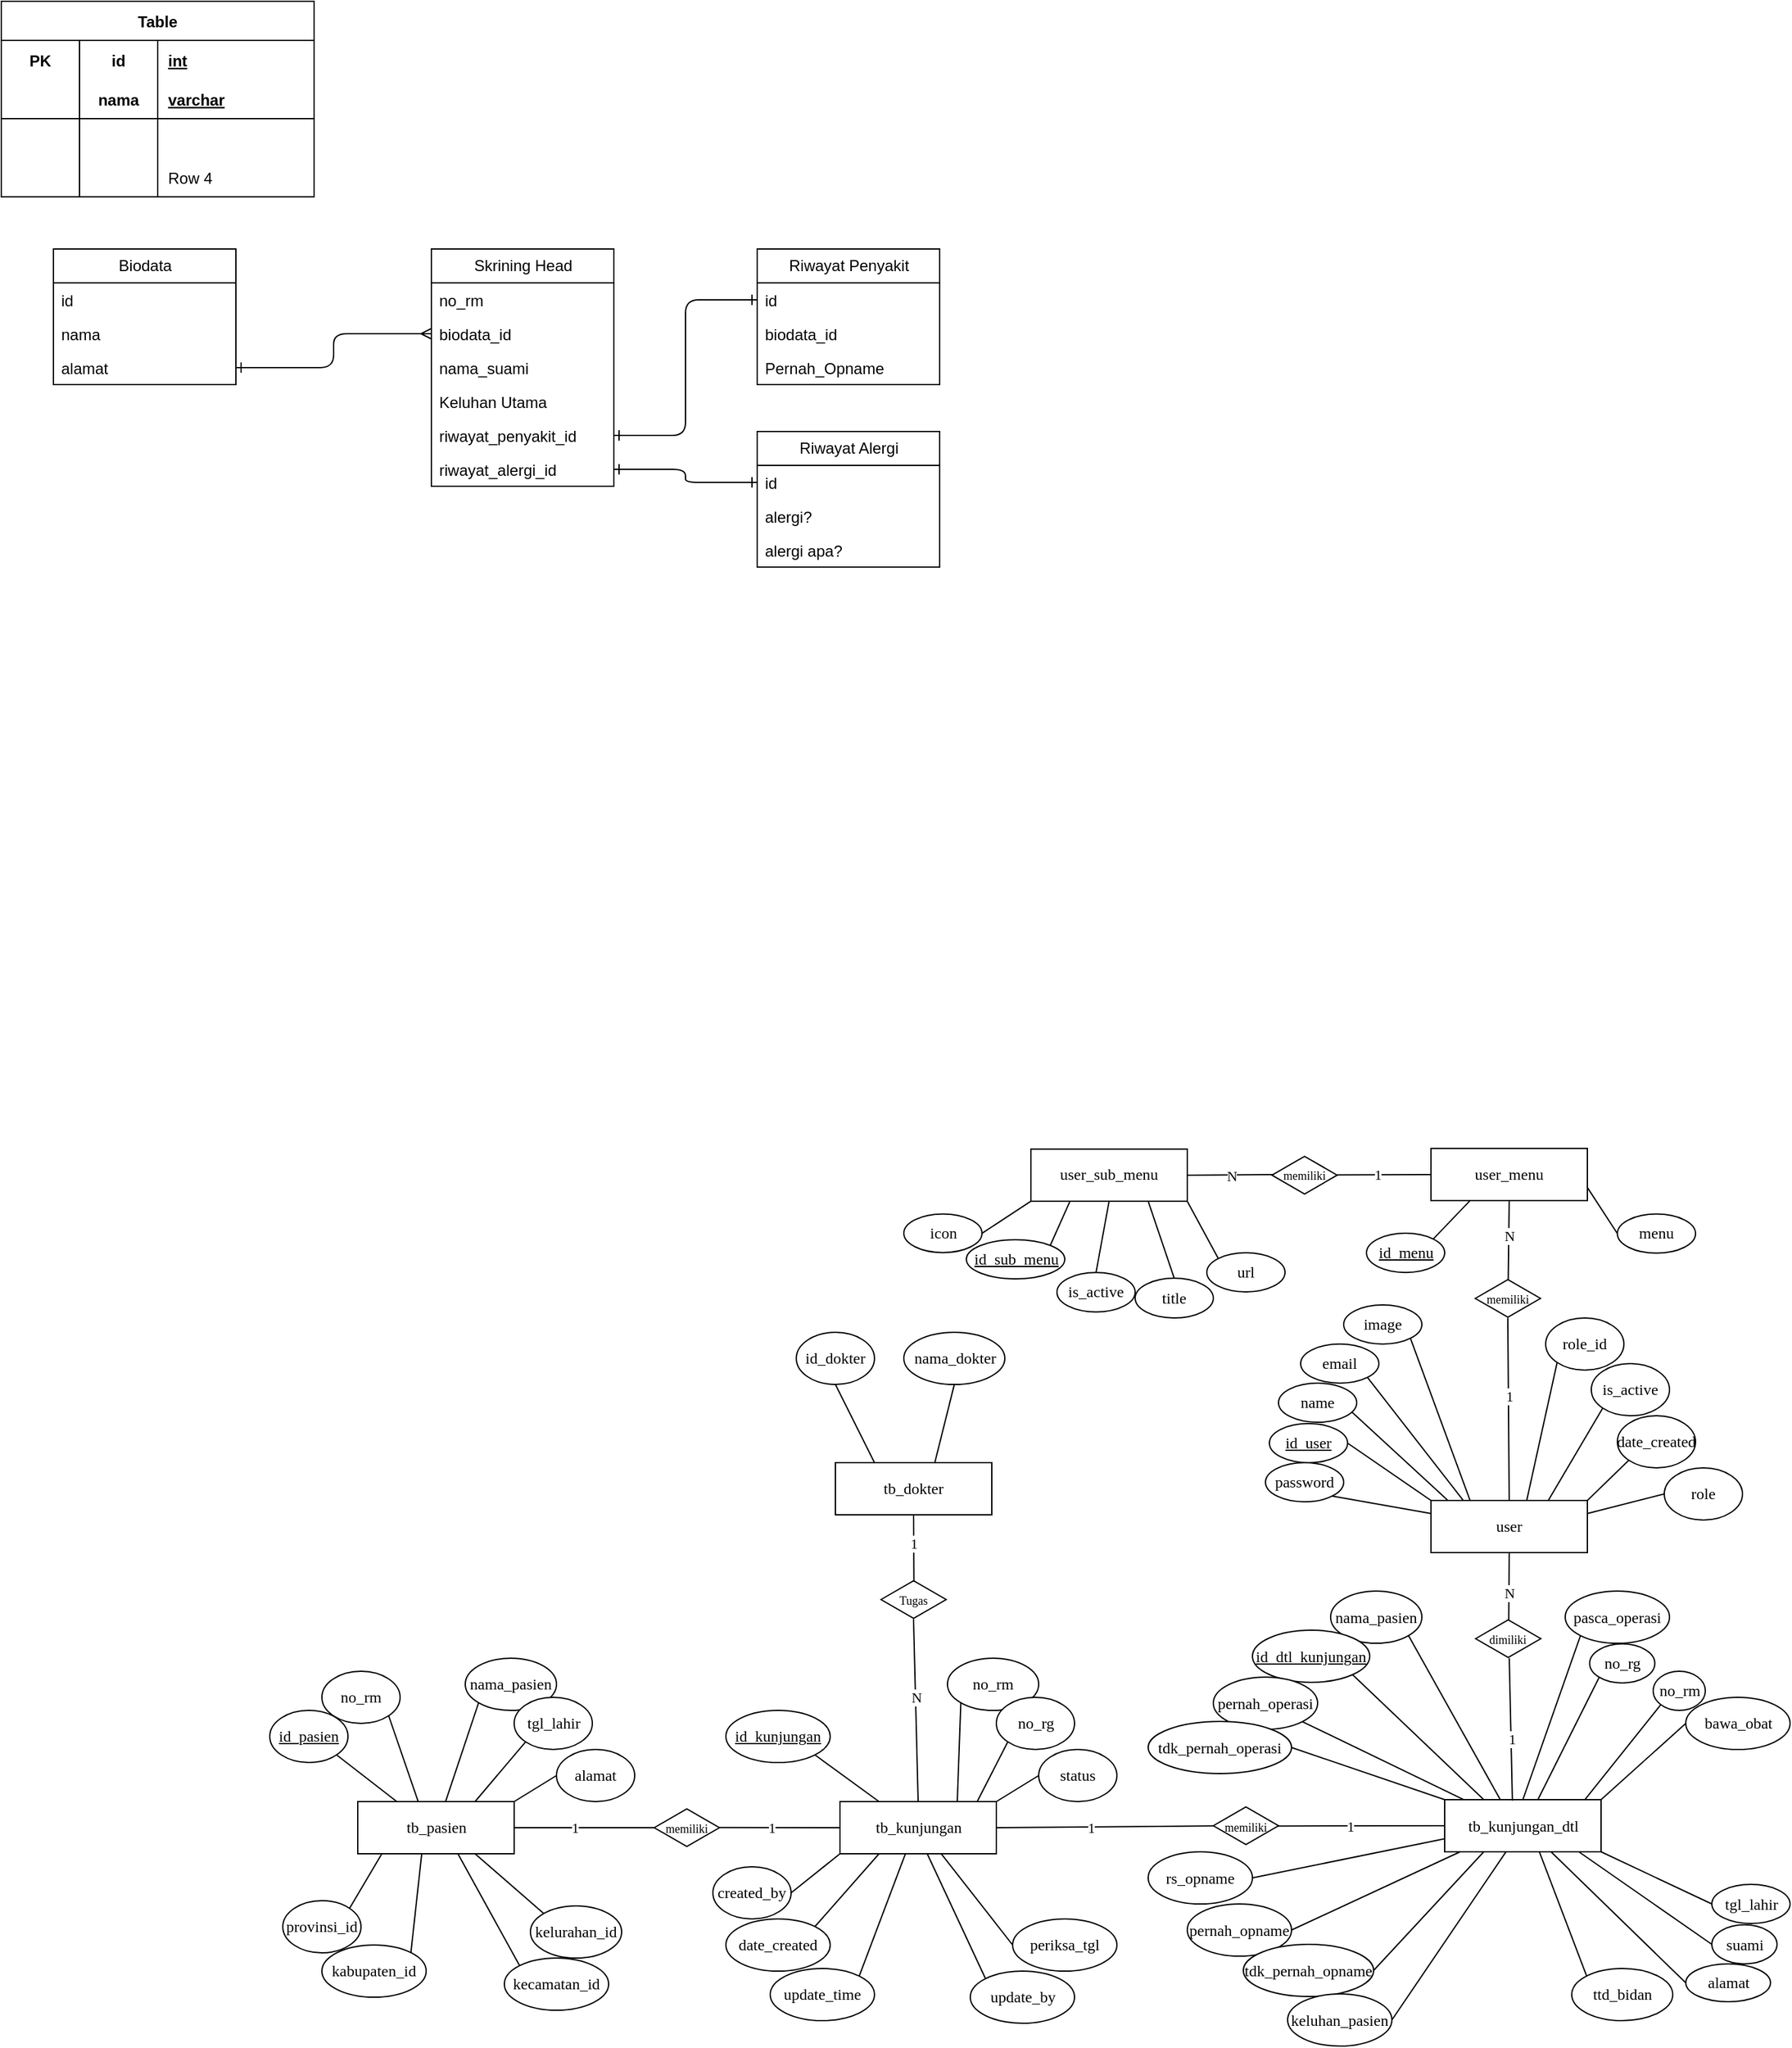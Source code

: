 <mxfile>
    <diagram id="F2d28KSoVFQRdquB1sOV" name="erd">
        <mxGraphModel dx="1473" dy="2570" grid="1" gridSize="10" guides="1" tooltips="1" connect="1" arrows="1" fold="1" page="1" pageScale="1" pageWidth="850" pageHeight="1100" math="0" shadow="0">
            <root>
                <mxCell id="0"/>
                <mxCell id="1" parent="0"/>
                <mxCell id="RtNlZTSlQdD1a2SPkFbh-1" value="&lt;font face=&quot;Times New Roman&quot;&gt;tb_pasien&lt;/font&gt;" style="rounded=0;whiteSpace=wrap;html=1;" parent="1" vertex="1">
                    <mxGeometry x="-286.5" y="-629" width="120" height="40" as="geometry"/>
                </mxCell>
                <mxCell id="RtNlZTSlQdD1a2SPkFbh-3" value="provinsi_id" style="ellipse;whiteSpace=wrap;html=1;fontFamily=Times New Roman;" parent="1" vertex="1">
                    <mxGeometry x="-344" y="-553" width="60" height="40" as="geometry"/>
                </mxCell>
                <mxCell id="RtNlZTSlQdD1a2SPkFbh-5" value="kabupaten_id" style="ellipse;whiteSpace=wrap;html=1;fontFamily=Times New Roman;" parent="1" vertex="1">
                    <mxGeometry x="-314" y="-519" width="80" height="40" as="geometry"/>
                </mxCell>
                <mxCell id="RtNlZTSlQdD1a2SPkFbh-7" value="alamat" style="ellipse;whiteSpace=wrap;html=1;fontFamily=Times New Roman;" parent="1" vertex="1">
                    <mxGeometry x="-134" y="-669" width="60" height="40" as="geometry"/>
                </mxCell>
                <mxCell id="RtNlZTSlQdD1a2SPkFbh-9" value="nama_pasien" style="ellipse;whiteSpace=wrap;html=1;fontFamily=Times New Roman;" parent="1" vertex="1">
                    <mxGeometry x="-204" y="-739" width="70" height="40" as="geometry"/>
                </mxCell>
                <mxCell id="RtNlZTSlQdD1a2SPkFbh-11" value="no_rm" style="ellipse;whiteSpace=wrap;html=1;fontFamily=Times New Roman;" parent="1" vertex="1">
                    <mxGeometry x="-314" y="-729" width="60" height="40" as="geometry"/>
                </mxCell>
                <mxCell id="RtNlZTSlQdD1a2SPkFbh-13" value="kecamatan_id" style="ellipse;whiteSpace=wrap;html=1;fontFamily=Times New Roman;" parent="1" vertex="1">
                    <mxGeometry x="-174" y="-509" width="80" height="40" as="geometry"/>
                </mxCell>
                <mxCell id="RtNlZTSlQdD1a2SPkFbh-15" value="kelurahan_id" style="ellipse;whiteSpace=wrap;html=1;fontFamily=Times New Roman;" parent="1" vertex="1">
                    <mxGeometry x="-154" y="-549" width="70" height="40" as="geometry"/>
                </mxCell>
                <mxCell id="RtNlZTSlQdD1a2SPkFbh-17" value="tgl_lahir" style="ellipse;whiteSpace=wrap;html=1;fontFamily=Times New Roman;" parent="1" vertex="1">
                    <mxGeometry x="-166.5" y="-709" width="60" height="40" as="geometry"/>
                </mxCell>
                <mxCell id="RtNlZTSlQdD1a2SPkFbh-19" value="&lt;u&gt;id_pasien&lt;/u&gt;" style="ellipse;whiteSpace=wrap;html=1;fontFamily=Times New Roman;" parent="1" vertex="1">
                    <mxGeometry x="-354" y="-699" width="60" height="40" as="geometry"/>
                </mxCell>
                <mxCell id="RtNlZTSlQdD1a2SPkFbh-20" value="&lt;font face=&quot;Times New Roman&quot;&gt;tb_kunjungan&lt;/font&gt;" style="rounded=0;whiteSpace=wrap;html=1;" parent="1" vertex="1">
                    <mxGeometry x="83.5" y="-629" width="120" height="40" as="geometry"/>
                </mxCell>
                <mxCell id="RtNlZTSlQdD1a2SPkFbh-22" value="created_by" style="ellipse;whiteSpace=wrap;html=1;fontFamily=Times New Roman;" parent="1" vertex="1">
                    <mxGeometry x="-14" y="-579" width="60" height="40" as="geometry"/>
                </mxCell>
                <mxCell id="RtNlZTSlQdD1a2SPkFbh-24" value="date_created" style="ellipse;whiteSpace=wrap;html=1;fontFamily=Times New Roman;" parent="1" vertex="1">
                    <mxGeometry x="-4" y="-539" width="80" height="40" as="geometry"/>
                </mxCell>
                <mxCell id="RtNlZTSlQdD1a2SPkFbh-26" value="status" style="ellipse;whiteSpace=wrap;html=1;fontFamily=Times New Roman;" parent="1" vertex="1">
                    <mxGeometry x="236" y="-669" width="60" height="40" as="geometry"/>
                </mxCell>
                <mxCell id="RtNlZTSlQdD1a2SPkFbh-28" value="no_rm" style="ellipse;whiteSpace=wrap;html=1;fontFamily=Times New Roman;" parent="1" vertex="1">
                    <mxGeometry x="166" y="-739" width="70" height="40" as="geometry"/>
                </mxCell>
                <mxCell id="RtNlZTSlQdD1a2SPkFbh-32" value="periksa_tgl" style="ellipse;whiteSpace=wrap;html=1;fontFamily=Times New Roman;" parent="1" vertex="1">
                    <mxGeometry x="216" y="-539" width="80" height="40" as="geometry"/>
                </mxCell>
                <mxCell id="RtNlZTSlQdD1a2SPkFbh-36" value="no_rg" style="ellipse;whiteSpace=wrap;html=1;fontFamily=Times New Roman;" parent="1" vertex="1">
                    <mxGeometry x="203.5" y="-709" width="60" height="40" as="geometry"/>
                </mxCell>
                <mxCell id="RtNlZTSlQdD1a2SPkFbh-38" value="&lt;u&gt;id_kunjungan&lt;/u&gt;" style="ellipse;whiteSpace=wrap;html=1;fontFamily=Times New Roman;" parent="1" vertex="1">
                    <mxGeometry x="-4" y="-699" width="80" height="40" as="geometry"/>
                </mxCell>
                <mxCell id="RtNlZTSlQdD1a2SPkFbh-40" value="update_time" style="ellipse;whiteSpace=wrap;html=1;fontFamily=Times New Roman;" parent="1" vertex="1">
                    <mxGeometry x="30" y="-501" width="80" height="40" as="geometry"/>
                </mxCell>
                <mxCell id="RtNlZTSlQdD1a2SPkFbh-42" value="update_by" style="ellipse;whiteSpace=wrap;html=1;fontFamily=Times New Roman;" parent="1" vertex="1">
                    <mxGeometry x="183.5" y="-499" width="80" height="40" as="geometry"/>
                </mxCell>
                <mxCell id="RtNlZTSlQdD1a2SPkFbh-43" value="&lt;font face=&quot;Times New Roman&quot;&gt;tb_dokter&lt;/font&gt;" style="rounded=0;whiteSpace=wrap;html=1;" parent="1" vertex="1">
                    <mxGeometry x="80" y="-889" width="120" height="40" as="geometry"/>
                </mxCell>
                <mxCell id="RtNlZTSlQdD1a2SPkFbh-45" value="id_dokter" style="ellipse;whiteSpace=wrap;html=1;fontFamily=Times New Roman;" parent="1" vertex="1">
                    <mxGeometry x="50" y="-989" width="60" height="40" as="geometry"/>
                </mxCell>
                <mxCell id="RtNlZTSlQdD1a2SPkFbh-47" value="nama_dokter" style="ellipse;whiteSpace=wrap;html=1;fontFamily=Times New Roman;" parent="1" vertex="1">
                    <mxGeometry x="132.5" y="-989" width="77.5" height="40" as="geometry"/>
                </mxCell>
                <mxCell id="RtNlZTSlQdD1a2SPkFbh-86" value="" style="endArrow=none;html=1;fontFamily=Times New Roman;entryX=0.002;entryY=0.502;entryDx=0;entryDy=0;entryPerimeter=0;exitX=1;exitY=0.5;exitDx=0;exitDy=0;" parent="1" target="RtNlZTSlQdD1a2SPkFbh-88" edge="1">
                    <mxGeometry width="50" height="50" relative="1" as="geometry">
                        <mxPoint x="-166.5" y="-609" as="sourcePoint"/>
                        <mxPoint x="-69" y="-594" as="targetPoint"/>
                    </mxGeometry>
                </mxCell>
                <mxCell id="RtNlZTSlQdD1a2SPkFbh-87" value="1" style="edgeLabel;html=1;align=center;verticalAlign=middle;resizable=0;points=[];fontFamily=Times New Roman;" parent="RtNlZTSlQdD1a2SPkFbh-86" vertex="1" connectable="0">
                    <mxGeometry x="-0.14" relative="1" as="geometry">
                        <mxPoint as="offset"/>
                    </mxGeometry>
                </mxCell>
                <mxCell id="RtNlZTSlQdD1a2SPkFbh-88" value="&lt;font style=&quot;font-size: 9px;&quot;&gt;memiliki&lt;/font&gt;" style="html=1;whiteSpace=wrap;aspect=fixed;shape=isoRectangle;fontFamily=Times New Roman;" parent="1" vertex="1">
                    <mxGeometry x="-59" y="-624" width="50" height="30" as="geometry"/>
                </mxCell>
                <mxCell id="RtNlZTSlQdD1a2SPkFbh-89" value="" style="endArrow=none;html=1;fontFamily=Times New Roman;exitX=1;exitY=0.5;exitDx=0;exitDy=0;entryX=0;entryY=0.5;entryDx=0;entryDy=0;" parent="1" target="RtNlZTSlQdD1a2SPkFbh-20" edge="1">
                    <mxGeometry width="50" height="50" relative="1" as="geometry">
                        <mxPoint x="-9" y="-609.16" as="sourcePoint"/>
                        <mxPoint x="86" y="-609" as="targetPoint"/>
                    </mxGeometry>
                </mxCell>
                <mxCell id="RtNlZTSlQdD1a2SPkFbh-90" value="1" style="edgeLabel;html=1;align=center;verticalAlign=middle;resizable=0;points=[];fontFamily=Times New Roman;" parent="RtNlZTSlQdD1a2SPkFbh-89" vertex="1" connectable="0">
                    <mxGeometry x="-0.14" relative="1" as="geometry">
                        <mxPoint as="offset"/>
                    </mxGeometry>
                </mxCell>
                <mxCell id="RtNlZTSlQdD1a2SPkFbh-91" value="&lt;font style=&quot;font-size: 9px;&quot;&gt;Tugas&lt;/font&gt;" style="html=1;whiteSpace=wrap;aspect=fixed;shape=isoRectangle;fontFamily=Times New Roman;" parent="1" vertex="1">
                    <mxGeometry x="115" y="-799" width="50" height="30" as="geometry"/>
                </mxCell>
                <mxCell id="RtNlZTSlQdD1a2SPkFbh-92" value="" style="endArrow=none;html=1;fontFamily=Times New Roman;exitX=0.499;exitY=1.002;exitDx=0;exitDy=0;exitPerimeter=0;entryX=0.5;entryY=0;entryDx=0;entryDy=0;" parent="1" source="RtNlZTSlQdD1a2SPkFbh-91" target="RtNlZTSlQdD1a2SPkFbh-20" edge="1">
                    <mxGeometry width="50" height="50" relative="1" as="geometry">
                        <mxPoint x="168.5" y="-784.16" as="sourcePoint"/>
                        <mxPoint x="156" y="-699" as="targetPoint"/>
                    </mxGeometry>
                </mxCell>
                <mxCell id="RtNlZTSlQdD1a2SPkFbh-93" value="N" style="edgeLabel;html=1;align=center;verticalAlign=middle;resizable=0;points=[];fontFamily=Times New Roman;" parent="RtNlZTSlQdD1a2SPkFbh-92" vertex="1" connectable="0">
                    <mxGeometry x="-0.14" relative="1" as="geometry">
                        <mxPoint as="offset"/>
                    </mxGeometry>
                </mxCell>
                <mxCell id="RtNlZTSlQdD1a2SPkFbh-94" value="" style="endArrow=none;html=1;fontFamily=Times New Roman;entryX=0.505;entryY=0.046;entryDx=0;entryDy=0;entryPerimeter=0;exitX=0.5;exitY=1;exitDx=0;exitDy=0;" parent="1" source="RtNlZTSlQdD1a2SPkFbh-43" target="RtNlZTSlQdD1a2SPkFbh-91" edge="1">
                    <mxGeometry width="50" height="50" relative="1" as="geometry">
                        <mxPoint x="106" y="-839" as="sourcePoint"/>
                        <mxPoint x="118.6" y="-783.94" as="targetPoint"/>
                    </mxGeometry>
                </mxCell>
                <mxCell id="RtNlZTSlQdD1a2SPkFbh-95" value="1" style="edgeLabel;html=1;align=center;verticalAlign=middle;resizable=0;points=[];fontFamily=Times New Roman;" parent="RtNlZTSlQdD1a2SPkFbh-94" vertex="1" connectable="0">
                    <mxGeometry x="-0.14" relative="1" as="geometry">
                        <mxPoint as="offset"/>
                    </mxGeometry>
                </mxCell>
                <mxCell id="5v_Bpy8RHmyUlyceS7Ij-1" value="&lt;font face=&quot;Times New Roman&quot;&gt;user&lt;/font&gt;" style="rounded=0;whiteSpace=wrap;html=1;" parent="1" vertex="1">
                    <mxGeometry x="537" y="-860" width="120" height="40" as="geometry"/>
                </mxCell>
                <mxCell id="5v_Bpy8RHmyUlyceS7Ij-3" value="&lt;u&gt;id_user&lt;/u&gt;" style="ellipse;whiteSpace=wrap;html=1;fontFamily=Times New Roman;" parent="1" vertex="1">
                    <mxGeometry x="413" y="-919" width="60" height="30" as="geometry"/>
                </mxCell>
                <mxCell id="5v_Bpy8RHmyUlyceS7Ij-5" value="name" style="ellipse;whiteSpace=wrap;html=1;fontFamily=Times New Roman;" parent="1" vertex="1">
                    <mxGeometry x="420" y="-950" width="60" height="30" as="geometry"/>
                </mxCell>
                <mxCell id="5v_Bpy8RHmyUlyceS7Ij-7" value="email" style="ellipse;whiteSpace=wrap;html=1;fontFamily=Times New Roman;" parent="1" vertex="1">
                    <mxGeometry x="437" y="-980" width="60" height="30" as="geometry"/>
                </mxCell>
                <mxCell id="5v_Bpy8RHmyUlyceS7Ij-9" value="image" style="ellipse;whiteSpace=wrap;html=1;fontFamily=Times New Roman;" parent="1" vertex="1">
                    <mxGeometry x="470" y="-1010" width="60" height="30" as="geometry"/>
                </mxCell>
                <mxCell id="5v_Bpy8RHmyUlyceS7Ij-13" value="role_id" style="ellipse;whiteSpace=wrap;html=1;fontFamily=Times New Roman;" parent="1" vertex="1">
                    <mxGeometry x="625" y="-1000" width="60" height="40" as="geometry"/>
                </mxCell>
                <mxCell id="5v_Bpy8RHmyUlyceS7Ij-15" value="is_active" style="ellipse;whiteSpace=wrap;html=1;fontFamily=Times New Roman;" parent="1" vertex="1">
                    <mxGeometry x="660" y="-965" width="60" height="40" as="geometry"/>
                </mxCell>
                <mxCell id="5v_Bpy8RHmyUlyceS7Ij-17" value="date_created" style="ellipse;whiteSpace=wrap;html=1;fontFamily=Times New Roman;" parent="1" vertex="1">
                    <mxGeometry x="680" y="-925" width="60" height="40" as="geometry"/>
                </mxCell>
                <mxCell id="5v_Bpy8RHmyUlyceS7Ij-23" value="&lt;font face=&quot;Times New Roman&quot;&gt;user_menu&lt;/font&gt;" style="rounded=0;whiteSpace=wrap;html=1;" parent="1" vertex="1">
                    <mxGeometry x="537" y="-1130.06" width="120" height="40" as="geometry"/>
                </mxCell>
                <mxCell id="5v_Bpy8RHmyUlyceS7Ij-53" value="" style="endArrow=none;html=1;fontFamily=Times New Roman;entryX=0.505;entryY=0.046;entryDx=0;entryDy=0;entryPerimeter=0;exitX=0.5;exitY=1;exitDx=0;exitDy=0;" parent="1" source="5v_Bpy8RHmyUlyceS7Ij-23" target="5v_Bpy8RHmyUlyceS7Ij-55" edge="1">
                    <mxGeometry width="50" height="50" relative="1" as="geometry">
                        <mxPoint x="595" y="-1075" as="sourcePoint"/>
                        <mxPoint x="573.6" y="-1009.94" as="targetPoint"/>
                    </mxGeometry>
                </mxCell>
                <mxCell id="5v_Bpy8RHmyUlyceS7Ij-54" value="N" style="edgeLabel;html=1;align=center;verticalAlign=middle;resizable=0;points=[];fontFamily=Times New Roman;" parent="5v_Bpy8RHmyUlyceS7Ij-53" vertex="1" connectable="0">
                    <mxGeometry x="-0.14" relative="1" as="geometry">
                        <mxPoint as="offset"/>
                    </mxGeometry>
                </mxCell>
                <mxCell id="5v_Bpy8RHmyUlyceS7Ij-55" value="&lt;font style=&quot;font-size: 9px;&quot;&gt;memiliki&lt;/font&gt;" style="html=1;whiteSpace=wrap;aspect=fixed;shape=isoRectangle;fontFamily=Times New Roman;" parent="1" vertex="1">
                    <mxGeometry x="571" y="-1030" width="50" height="30" as="geometry"/>
                </mxCell>
                <mxCell id="5v_Bpy8RHmyUlyceS7Ij-56" value="" style="endArrow=none;html=1;fontFamily=Times New Roman;exitX=0.499;exitY=1.002;exitDx=0;exitDy=0;exitPerimeter=0;entryX=0.5;entryY=0;entryDx=0;entryDy=0;" parent="1" source="5v_Bpy8RHmyUlyceS7Ij-55" target="5v_Bpy8RHmyUlyceS7Ij-1" edge="1">
                    <mxGeometry width="50" height="50" relative="1" as="geometry">
                        <mxPoint x="593.5" y="-1010.16" as="sourcePoint"/>
                        <mxPoint x="568.5" y="-855" as="targetPoint"/>
                    </mxGeometry>
                </mxCell>
                <mxCell id="5v_Bpy8RHmyUlyceS7Ij-57" value="1" style="edgeLabel;html=1;align=center;verticalAlign=middle;resizable=0;points=[];fontFamily=Times New Roman;" parent="5v_Bpy8RHmyUlyceS7Ij-56" vertex="1" connectable="0">
                    <mxGeometry x="-0.14" relative="1" as="geometry">
                        <mxPoint as="offset"/>
                    </mxGeometry>
                </mxCell>
                <mxCell id="17" value="" style="endArrow=none;html=1;exitX=0.612;exitY=0;exitDx=0;exitDy=0;entryX=0;entryY=1;entryDx=0;entryDy=0;exitPerimeter=0;" parent="1" source="5v_Bpy8RHmyUlyceS7Ij-1" target="5v_Bpy8RHmyUlyceS7Ij-13" edge="1">
                    <mxGeometry width="50" height="50" relative="1" as="geometry">
                        <mxPoint x="600" y="-850" as="sourcePoint"/>
                        <mxPoint x="608.787" y="-989.858" as="targetPoint"/>
                    </mxGeometry>
                </mxCell>
                <mxCell id="18" value="" style="endArrow=none;html=1;exitX=0.75;exitY=0;exitDx=0;exitDy=0;entryX=0;entryY=1;entryDx=0;entryDy=0;" parent="1" source="5v_Bpy8RHmyUlyceS7Ij-1" target="5v_Bpy8RHmyUlyceS7Ij-15" edge="1">
                    <mxGeometry width="50" height="50" relative="1" as="geometry">
                        <mxPoint x="613.44" y="-850" as="sourcePoint"/>
                        <mxPoint x="643.828" y="-955.831" as="targetPoint"/>
                    </mxGeometry>
                </mxCell>
                <mxCell id="19" value="" style="endArrow=none;html=1;exitX=1;exitY=0;exitDx=0;exitDy=0;entryX=0;entryY=1;entryDx=0;entryDy=0;" parent="1" source="5v_Bpy8RHmyUlyceS7Ij-1" target="5v_Bpy8RHmyUlyceS7Ij-17" edge="1">
                    <mxGeometry width="50" height="50" relative="1" as="geometry">
                        <mxPoint x="630" y="-850" as="sourcePoint"/>
                        <mxPoint x="678.828" y="-920.831" as="targetPoint"/>
                    </mxGeometry>
                </mxCell>
                <mxCell id="20" value="" style="endArrow=none;html=1;exitX=0.25;exitY=0;exitDx=0;exitDy=0;entryX=1;entryY=1;entryDx=0;entryDy=0;" parent="1" source="5v_Bpy8RHmyUlyceS7Ij-1" target="5v_Bpy8RHmyUlyceS7Ij-9" edge="1">
                    <mxGeometry width="50" height="50" relative="1" as="geometry">
                        <mxPoint x="498.71" y="-899.14" as="sourcePoint"/>
                        <mxPoint x="537.497" y="-929.998" as="targetPoint"/>
                    </mxGeometry>
                </mxCell>
                <mxCell id="21" value="" style="endArrow=none;html=1;exitX=0.206;exitY=-0.003;exitDx=0;exitDy=0;entryX=1;entryY=1;entryDx=0;entryDy=0;exitPerimeter=0;" parent="1" source="5v_Bpy8RHmyUlyceS7Ij-1" target="5v_Bpy8RHmyUlyceS7Ij-7" edge="1">
                    <mxGeometry width="50" height="50" relative="1" as="geometry">
                        <mxPoint x="570" y="-850" as="sourcePoint"/>
                        <mxPoint x="541.213" y="-975.858" as="targetPoint"/>
                    </mxGeometry>
                </mxCell>
                <mxCell id="22" value="" style="endArrow=none;html=1;exitX=0.108;exitY=-0.001;exitDx=0;exitDy=0;entryX=0.94;entryY=0.741;entryDx=0;entryDy=0;exitPerimeter=0;entryPerimeter=0;" parent="1" source="5v_Bpy8RHmyUlyceS7Ij-1" target="5v_Bpy8RHmyUlyceS7Ij-5" edge="1">
                    <mxGeometry width="50" height="50" relative="1" as="geometry">
                        <mxPoint x="564.72" y="-850.12" as="sourcePoint"/>
                        <mxPoint x="501.213" y="-945.858" as="targetPoint"/>
                    </mxGeometry>
                </mxCell>
                <mxCell id="23" value="" style="endArrow=none;html=1;exitX=0;exitY=0;exitDx=0;exitDy=0;entryX=1;entryY=0.5;entryDx=0;entryDy=0;" parent="1" source="5v_Bpy8RHmyUlyceS7Ij-1" target="5v_Bpy8RHmyUlyceS7Ij-3" edge="1">
                    <mxGeometry width="50" height="50" relative="1" as="geometry">
                        <mxPoint x="552.96" y="-850.04" as="sourcePoint"/>
                        <mxPoint x="486.4" y="-910.36" as="targetPoint"/>
                    </mxGeometry>
                </mxCell>
                <mxCell id="40" value="" style="endArrow=none;html=1;entryX=1;entryY=1;entryDx=0;entryDy=0;exitX=0.386;exitY=-0.004;exitDx=0;exitDy=0;exitPerimeter=0;" parent="1" source="RtNlZTSlQdD1a2SPkFbh-1" target="RtNlZTSlQdD1a2SPkFbh-11" edge="1">
                    <mxGeometry width="50" height="50" relative="1" as="geometry">
                        <mxPoint x="-240" y="-630" as="sourcePoint"/>
                        <mxPoint x="-219" y="-680.06" as="targetPoint"/>
                    </mxGeometry>
                </mxCell>
                <mxCell id="41" value="" style="endArrow=none;html=1;entryX=1;entryY=1;entryDx=0;entryDy=0;exitX=0.25;exitY=0;exitDx=0;exitDy=0;" parent="1" source="RtNlZTSlQdD1a2SPkFbh-1" target="RtNlZTSlQdD1a2SPkFbh-19" edge="1">
                    <mxGeometry width="50" height="50" relative="1" as="geometry">
                        <mxPoint x="-272.68" y="-603.32" as="sourcePoint"/>
                        <mxPoint x="-295.315" y="-668.999" as="targetPoint"/>
                    </mxGeometry>
                </mxCell>
                <mxCell id="42" value="" style="endArrow=none;html=1;entryX=0;entryY=1;entryDx=0;entryDy=0;exitX=0.562;exitY=-0.005;exitDx=0;exitDy=0;exitPerimeter=0;" parent="1" source="RtNlZTSlQdD1a2SPkFbh-1" target="RtNlZTSlQdD1a2SPkFbh-9" edge="1">
                    <mxGeometry width="50" height="50" relative="1" as="geometry">
                        <mxPoint x="-220" y="-630" as="sourcePoint"/>
                        <mxPoint x="-252.787" y="-684.858" as="targetPoint"/>
                    </mxGeometry>
                </mxCell>
                <mxCell id="43" value="" style="endArrow=none;html=1;entryX=0;entryY=1;entryDx=0;entryDy=0;exitX=0.75;exitY=0;exitDx=0;exitDy=0;" parent="1" source="RtNlZTSlQdD1a2SPkFbh-1" target="RtNlZTSlQdD1a2SPkFbh-17" edge="1">
                    <mxGeometry width="50" height="50" relative="1" as="geometry">
                        <mxPoint x="-209.06" y="-619.2" as="sourcePoint"/>
                        <mxPoint x="-183.749" y="-694.858" as="targetPoint"/>
                    </mxGeometry>
                </mxCell>
                <mxCell id="44" value="" style="endArrow=none;html=1;entryX=0;entryY=0.5;entryDx=0;entryDy=0;exitX=1;exitY=0;exitDx=0;exitDy=0;" parent="1" source="RtNlZTSlQdD1a2SPkFbh-1" target="RtNlZTSlQdD1a2SPkFbh-7" edge="1">
                    <mxGeometry width="50" height="50" relative="1" as="geometry">
                        <mxPoint x="-186.5" y="-619" as="sourcePoint"/>
                        <mxPoint x="-147.679" y="-664.835" as="targetPoint"/>
                    </mxGeometry>
                </mxCell>
                <mxCell id="45" value="" style="endArrow=none;html=1;entryX=0;entryY=0;entryDx=0;entryDy=0;exitX=0.75;exitY=1;exitDx=0;exitDy=0;" parent="1" source="RtNlZTSlQdD1a2SPkFbh-1" target="RtNlZTSlQdD1a2SPkFbh-15" edge="1">
                    <mxGeometry width="50" height="50" relative="1" as="geometry">
                        <mxPoint x="-199" y="-549.0" as="sourcePoint"/>
                        <mxPoint x="-166.5" y="-569.0" as="targetPoint"/>
                    </mxGeometry>
                </mxCell>
                <mxCell id="46" value="" style="endArrow=none;html=1;entryX=0;entryY=0;entryDx=0;entryDy=0;exitX=0.641;exitY=1.002;exitDx=0;exitDy=0;exitPerimeter=0;" parent="1" source="RtNlZTSlQdD1a2SPkFbh-1" target="RtNlZTSlQdD1a2SPkFbh-13" edge="1">
                    <mxGeometry width="50" height="50" relative="1" as="geometry">
                        <mxPoint x="-219.25" y="-579.0" as="sourcePoint"/>
                        <mxPoint x="-166.499" y="-533.142" as="targetPoint"/>
                    </mxGeometry>
                </mxCell>
                <mxCell id="47" value="" style="endArrow=none;html=1;entryX=1;entryY=0;entryDx=0;entryDy=0;exitX=0.409;exitY=1.006;exitDx=0;exitDy=0;exitPerimeter=0;" parent="1" source="RtNlZTSlQdD1a2SPkFbh-1" target="RtNlZTSlQdD1a2SPkFbh-5" edge="1">
                    <mxGeometry width="50" height="50" relative="1" as="geometry">
                        <mxPoint x="-199.58" y="-578.92" as="sourcePoint"/>
                        <mxPoint x="-152.284" y="-493.142" as="targetPoint"/>
                    </mxGeometry>
                </mxCell>
                <mxCell id="48" value="" style="endArrow=none;html=1;entryX=1;entryY=0;entryDx=0;entryDy=0;exitX=0.154;exitY=0.999;exitDx=0;exitDy=0;exitPerimeter=0;" parent="1" source="RtNlZTSlQdD1a2SPkFbh-1" target="RtNlZTSlQdD1a2SPkFbh-3" edge="1">
                    <mxGeometry width="50" height="50" relative="1" as="geometry">
                        <mxPoint x="-227.42" y="-578.76" as="sourcePoint"/>
                        <mxPoint x="-235.716" y="-503.142" as="targetPoint"/>
                    </mxGeometry>
                </mxCell>
                <mxCell id="50" value="" style="endArrow=none;html=1;entryX=0;entryY=0.5;entryDx=0;entryDy=0;exitX=0.648;exitY=1.001;exitDx=0;exitDy=0;exitPerimeter=0;" parent="1" source="RtNlZTSlQdD1a2SPkFbh-20" target="RtNlZTSlQdD1a2SPkFbh-32" edge="1">
                    <mxGeometry width="50" height="50" relative="1" as="geometry">
                        <mxPoint x="183.5" y="-579" as="sourcePoint"/>
                        <mxPoint x="241" y="-549" as="targetPoint"/>
                    </mxGeometry>
                </mxCell>
                <mxCell id="51" value="" style="endArrow=none;html=1;entryX=0;entryY=0;entryDx=0;entryDy=0;exitX=0.559;exitY=1.006;exitDx=0;exitDy=0;exitPerimeter=0;" parent="1" source="RtNlZTSlQdD1a2SPkFbh-20" target="RtNlZTSlQdD1a2SPkFbh-42" edge="1">
                    <mxGeometry width="50" height="50" relative="1" as="geometry">
                        <mxPoint x="171.26" y="-578.96" as="sourcePoint"/>
                        <mxPoint x="226.0" y="-509" as="targetPoint"/>
                    </mxGeometry>
                </mxCell>
                <mxCell id="52" value="" style="endArrow=none;html=1;entryX=1;entryY=0;entryDx=0;entryDy=0;exitX=0.418;exitY=1.005;exitDx=0;exitDy=0;exitPerimeter=0;" parent="1" source="RtNlZTSlQdD1a2SPkFbh-20" target="RtNlZTSlQdD1a2SPkFbh-40" edge="1">
                    <mxGeometry width="50" height="50" relative="1" as="geometry">
                        <mxPoint x="160.58" y="-578.76" as="sourcePoint"/>
                        <mxPoint x="205.216" y="-483.142" as="targetPoint"/>
                    </mxGeometry>
                </mxCell>
                <mxCell id="53" value="" style="endArrow=none;html=1;entryX=1;entryY=0;entryDx=0;entryDy=0;exitX=0.25;exitY=1;exitDx=0;exitDy=0;" parent="1" source="RtNlZTSlQdD1a2SPkFbh-20" target="RtNlZTSlQdD1a2SPkFbh-24" edge="1">
                    <mxGeometry width="50" height="50" relative="1" as="geometry">
                        <mxPoint x="143.66" y="-578.8" as="sourcePoint"/>
                        <mxPoint x="108.284" y="-485.142" as="targetPoint"/>
                    </mxGeometry>
                </mxCell>
                <mxCell id="54" value="" style="endArrow=none;html=1;entryX=1;entryY=0.5;entryDx=0;entryDy=0;exitX=0;exitY=1;exitDx=0;exitDy=0;" parent="1" source="RtNlZTSlQdD1a2SPkFbh-20" target="RtNlZTSlQdD1a2SPkFbh-22" edge="1">
                    <mxGeometry width="50" height="50" relative="1" as="geometry">
                        <mxPoint x="123.5" y="-579" as="sourcePoint"/>
                        <mxPoint x="74.284" y="-523.142" as="targetPoint"/>
                    </mxGeometry>
                </mxCell>
                <mxCell id="55" value="" style="endArrow=none;html=1;entryX=0;entryY=0.5;entryDx=0;entryDy=0;exitX=1;exitY=0;exitDx=0;exitDy=0;" parent="1" source="RtNlZTSlQdD1a2SPkFbh-20" target="RtNlZTSlQdD1a2SPkFbh-26" edge="1">
                    <mxGeometry width="50" height="50" relative="1" as="geometry">
                        <mxPoint x="166" y="-665.06" as="sourcePoint"/>
                        <mxPoint x="223.5" y="-635.06" as="targetPoint"/>
                    </mxGeometry>
                </mxCell>
                <mxCell id="56" value="" style="endArrow=none;html=1;entryX=0;entryY=1;entryDx=0;entryDy=0;exitX=0.878;exitY=-0.003;exitDx=0;exitDy=0;exitPerimeter=0;" parent="1" source="RtNlZTSlQdD1a2SPkFbh-20" target="RtNlZTSlQdD1a2SPkFbh-36" edge="1">
                    <mxGeometry width="50" height="50" relative="1" as="geometry">
                        <mxPoint x="190" y="-630" as="sourcePoint"/>
                        <mxPoint x="210.0" y="-669" as="targetPoint"/>
                    </mxGeometry>
                </mxCell>
                <mxCell id="57" value="" style="endArrow=none;html=1;entryX=0;entryY=1;entryDx=0;entryDy=0;exitX=0.75;exitY=0;exitDx=0;exitDy=0;" parent="1" source="RtNlZTSlQdD1a2SPkFbh-20" target="RtNlZTSlQdD1a2SPkFbh-28" edge="1">
                    <mxGeometry width="50" height="50" relative="1" as="geometry">
                        <mxPoint x="198.86" y="-619.12" as="sourcePoint"/>
                        <mxPoint x="222.314" y="-664.84" as="targetPoint"/>
                    </mxGeometry>
                </mxCell>
                <mxCell id="59" value="" style="endArrow=none;html=1;entryX=1;entryY=1;entryDx=0;entryDy=0;exitX=0.25;exitY=0;exitDx=0;exitDy=0;" parent="1" source="RtNlZTSlQdD1a2SPkFbh-20" target="RtNlZTSlQdD1a2SPkFbh-38" edge="1">
                    <mxGeometry width="50" height="50" relative="1" as="geometry">
                        <mxPoint x="140.18" y="-619.08" as="sourcePoint"/>
                        <mxPoint x="117.166" y="-684.826" as="targetPoint"/>
                    </mxGeometry>
                </mxCell>
                <mxCell id="60" value="" style="endArrow=none;html=1;entryX=0.5;entryY=1;entryDx=0;entryDy=0;exitX=0.636;exitY=-0.007;exitDx=0;exitDy=0;exitPerimeter=0;" parent="1" source="RtNlZTSlQdD1a2SPkFbh-43" target="RtNlZTSlQdD1a2SPkFbh-47" edge="1">
                    <mxGeometry width="50" height="50" relative="1" as="geometry">
                        <mxPoint x="160" y="-890" as="sourcePoint"/>
                        <mxPoint x="242.87" y="-964.79" as="targetPoint"/>
                    </mxGeometry>
                </mxCell>
                <mxCell id="61" value="" style="endArrow=none;html=1;entryX=0.5;entryY=1;entryDx=0;entryDy=0;exitX=0.25;exitY=0;exitDx=0;exitDy=0;" parent="1" source="RtNlZTSlQdD1a2SPkFbh-43" target="RtNlZTSlQdD1a2SPkFbh-45" edge="1">
                    <mxGeometry width="50" height="50" relative="1" as="geometry">
                        <mxPoint x="180" y="-879" as="sourcePoint"/>
                        <mxPoint x="181.25" y="-939" as="targetPoint"/>
                    </mxGeometry>
                </mxCell>
                <mxCell id="62" value="&lt;font face=&quot;Times New Roman&quot;&gt;tb_kunjungan_dtl&lt;/font&gt;" style="rounded=0;whiteSpace=wrap;html=1;" parent="1" vertex="1">
                    <mxGeometry x="547.5" y="-630.5" width="120" height="40" as="geometry"/>
                </mxCell>
                <mxCell id="63" value="pernah_opname" style="ellipse;whiteSpace=wrap;html=1;fontFamily=Times New Roman;" parent="1" vertex="1">
                    <mxGeometry x="350" y="-550.5" width="80" height="40" as="geometry"/>
                </mxCell>
                <mxCell id="64" value="tdk_pernah_opname" style="ellipse;whiteSpace=wrap;html=1;fontFamily=Times New Roman;" parent="1" vertex="1">
                    <mxGeometry x="393" y="-519.5" width="100" height="40" as="geometry"/>
                </mxCell>
                <mxCell id="65" value="no_rm" style="ellipse;whiteSpace=wrap;html=1;fontFamily=Times New Roman;" parent="1" vertex="1">
                    <mxGeometry x="707.5" y="-729" width="40" height="30" as="geometry"/>
                </mxCell>
                <mxCell id="66" value="no_rg" style="ellipse;whiteSpace=wrap;html=1;fontFamily=Times New Roman;" parent="1" vertex="1">
                    <mxGeometry x="658.75" y="-750" width="50" height="30" as="geometry"/>
                </mxCell>
                <mxCell id="67" value="nama_pasien" style="ellipse;whiteSpace=wrap;html=1;fontFamily=Times New Roman;" parent="1" vertex="1">
                    <mxGeometry x="460" y="-790.5" width="70" height="40" as="geometry"/>
                </mxCell>
                <mxCell id="68" value="suami" style="ellipse;whiteSpace=wrap;html=1;fontFamily=Times New Roman;" parent="1" vertex="1">
                    <mxGeometry x="752.5" y="-534.5" width="50" height="30" as="geometry"/>
                </mxCell>
                <mxCell id="69" value="tgl_lahir" style="ellipse;whiteSpace=wrap;html=1;fontFamily=Times New Roman;" parent="1" vertex="1">
                    <mxGeometry x="752.5" y="-565.5" width="60" height="30" as="geometry"/>
                </mxCell>
                <mxCell id="71" value="&lt;u&gt;id_dtl_kunjungan&lt;/u&gt;" style="ellipse;whiteSpace=wrap;html=1;fontFamily=Times New Roman;" parent="1" vertex="1">
                    <mxGeometry x="400" y="-760.5" width="90" height="40" as="geometry"/>
                </mxCell>
                <mxCell id="72" value="keluhan_pasien" style="ellipse;whiteSpace=wrap;html=1;fontFamily=Times New Roman;" parent="1" vertex="1">
                    <mxGeometry x="427" y="-481.5" width="80" height="40" as="geometry"/>
                </mxCell>
                <mxCell id="73" value="alamat" style="ellipse;whiteSpace=wrap;html=1;fontFamily=Times New Roman;" parent="1" vertex="1">
                    <mxGeometry x="732.5" y="-504.5" width="65" height="29" as="geometry"/>
                </mxCell>
                <mxCell id="74" value="rs_opname" style="ellipse;whiteSpace=wrap;html=1;fontFamily=Times New Roman;" parent="1" vertex="1">
                    <mxGeometry x="320" y="-590.5" width="80" height="40" as="geometry"/>
                </mxCell>
                <mxCell id="75" value="pernah_operasi" style="ellipse;whiteSpace=wrap;html=1;fontFamily=Times New Roman;" parent="1" vertex="1">
                    <mxGeometry x="370" y="-724.5" width="80" height="40" as="geometry"/>
                </mxCell>
                <mxCell id="76" value="tdk_pernah_operasi" style="ellipse;whiteSpace=wrap;html=1;fontFamily=Times New Roman;" parent="1" vertex="1">
                    <mxGeometry x="320" y="-690.5" width="110" height="40" as="geometry"/>
                </mxCell>
                <mxCell id="77" value="pasca_operasi" style="ellipse;whiteSpace=wrap;html=1;fontFamily=Times New Roman;" parent="1" vertex="1">
                    <mxGeometry x="640" y="-790.5" width="80" height="40" as="geometry"/>
                </mxCell>
                <mxCell id="78" value="bawa_obat" style="ellipse;whiteSpace=wrap;html=1;fontFamily=Times New Roman;" parent="1" vertex="1">
                    <mxGeometry x="732.5" y="-709" width="80" height="40" as="geometry"/>
                </mxCell>
                <mxCell id="81" value="" style="endArrow=none;html=1;exitX=0.5;exitY=0;exitDx=0;exitDy=0;entryX=0;entryY=1;entryDx=0;entryDy=0;" parent="1" source="62" target="77" edge="1">
                    <mxGeometry width="50" height="50" relative="1" as="geometry">
                        <mxPoint x="600" y="-674.72" as="sourcePoint"/>
                        <mxPoint x="648.91" y="-745.496" as="targetPoint"/>
                    </mxGeometry>
                </mxCell>
                <mxCell id="82" value="" style="endArrow=none;html=1;entryX=0;entryY=1;entryDx=0;entryDy=0;exitX=0.597;exitY=-0.006;exitDx=0;exitDy=0;exitPerimeter=0;" parent="1" source="62" target="66" edge="1">
                    <mxGeometry width="50" height="50" relative="1" as="geometry">
                        <mxPoint x="620" y="-631.5" as="sourcePoint"/>
                        <mxPoint x="631.716" y="-756.358" as="targetPoint"/>
                    </mxGeometry>
                </mxCell>
                <mxCell id="84" value="" style="endArrow=none;html=1;entryX=0;entryY=1;entryDx=0;entryDy=0;exitX=0.897;exitY=-0.003;exitDx=0;exitDy=0;exitPerimeter=0;" parent="1" source="62" target="65" edge="1">
                    <mxGeometry width="50" height="50" relative="1" as="geometry">
                        <mxPoint x="645.1" y="-620.62" as="sourcePoint"/>
                        <mxPoint x="718.068" y="-709.886" as="targetPoint"/>
                    </mxGeometry>
                </mxCell>
                <mxCell id="85" value="" style="endArrow=none;html=1;entryX=0;entryY=0.5;entryDx=0;entryDy=0;exitX=1;exitY=0;exitDx=0;exitDy=0;" parent="1" source="62" target="78" edge="1">
                    <mxGeometry width="50" height="50" relative="1" as="geometry">
                        <mxPoint x="665.14" y="-620.62" as="sourcePoint"/>
                        <mxPoint x="748.358" y="-683.893" as="targetPoint"/>
                    </mxGeometry>
                </mxCell>
                <mxCell id="86" value="" style="endArrow=none;html=1;exitX=1;exitY=1;exitDx=0;exitDy=0;entryX=0;entryY=0.5;entryDx=0;entryDy=0;" parent="1" source="62" target="69" edge="1">
                    <mxGeometry width="50" height="50" relative="1" as="geometry">
                        <mxPoint x="677.5" y="-620.5" as="sourcePoint"/>
                        <mxPoint x="750" y="-551.5" as="targetPoint"/>
                    </mxGeometry>
                </mxCell>
                <mxCell id="87" value="" style="endArrow=none;html=1;exitX=0.858;exitY=1;exitDx=0;exitDy=0;entryX=0;entryY=0.5;entryDx=0;entryDy=0;exitPerimeter=0;" parent="1" source="62" target="68" edge="1">
                    <mxGeometry width="50" height="50" relative="1" as="geometry">
                        <mxPoint x="677.5" y="-580.5" as="sourcePoint"/>
                        <mxPoint x="762.5" y="-540.5" as="targetPoint"/>
                    </mxGeometry>
                </mxCell>
                <mxCell id="88" value="" style="endArrow=none;html=1;exitX=0.952;exitY=1.002;exitDx=0;exitDy=0;entryX=0;entryY=0.5;entryDx=0;entryDy=0;exitPerimeter=0;" parent="1" target="73" edge="1">
                    <mxGeometry width="50" height="50" relative="1" as="geometry">
                        <mxPoint x="629.24" y="-590.42" as="sourcePoint"/>
                        <mxPoint x="720" y="-519.5" as="targetPoint"/>
                    </mxGeometry>
                </mxCell>
                <mxCell id="89" value="" style="endArrow=none;html=1;exitX=0.391;exitY=1.004;exitDx=0;exitDy=0;entryX=1;entryY=0.5;entryDx=0;entryDy=0;exitPerimeter=0;" parent="1" source="62" target="72" edge="1">
                    <mxGeometry width="50" height="50" relative="1" as="geometry">
                        <mxPoint x="547.5" y="-575.92" as="sourcePoint"/>
                        <mxPoint x="650.76" y="-475.5" as="targetPoint"/>
                    </mxGeometry>
                </mxCell>
                <mxCell id="90" value="" style="endArrow=none;html=1;exitX=0.25;exitY=1;exitDx=0;exitDy=0;entryX=1;entryY=0.5;entryDx=0;entryDy=0;" parent="1" source="62" target="64" edge="1">
                    <mxGeometry width="50" height="50" relative="1" as="geometry">
                        <mxPoint x="604.42" y="-580.34" as="sourcePoint"/>
                        <mxPoint x="517.0" y="-451.5" as="targetPoint"/>
                    </mxGeometry>
                </mxCell>
                <mxCell id="91" value="" style="endArrow=none;html=1;exitX=0.101;exitY=0.997;exitDx=0;exitDy=0;entryX=1;entryY=0.5;entryDx=0;entryDy=0;exitPerimeter=0;" parent="1" source="62" target="63" edge="1">
                    <mxGeometry width="50" height="50" relative="1" as="geometry">
                        <mxPoint x="587.5" y="-580.5" as="sourcePoint"/>
                        <mxPoint x="503" y="-489.5" as="targetPoint"/>
                    </mxGeometry>
                </mxCell>
                <mxCell id="92" value="" style="endArrow=none;html=1;exitX=0;exitY=0.75;exitDx=0;exitDy=0;entryX=1;entryY=0.5;entryDx=0;entryDy=0;" parent="1" source="62" target="74" edge="1">
                    <mxGeometry width="50" height="50" relative="1" as="geometry">
                        <mxPoint x="547.5" y="-625.5" as="sourcePoint"/>
                        <mxPoint x="417.88" y="-565.38" as="targetPoint"/>
                    </mxGeometry>
                </mxCell>
                <mxCell id="93" value="" style="endArrow=none;html=1;entryX=1;entryY=1;entryDx=0;entryDy=0;exitX=0.356;exitY=0.002;exitDx=0;exitDy=0;exitPerimeter=0;" parent="1" source="62" target="67" edge="1">
                    <mxGeometry width="50" height="50" relative="1" as="geometry">
                        <mxPoint x="590" y="-631.5" as="sourcePoint"/>
                        <mxPoint x="561.716" y="-778.428" as="targetPoint"/>
                    </mxGeometry>
                </mxCell>
                <mxCell id="94" value="" style="endArrow=none;html=1;entryX=1;entryY=1;entryDx=0;entryDy=0;exitX=0.25;exitY=0;exitDx=0;exitDy=0;" parent="1" source="62" target="71" edge="1">
                    <mxGeometry width="50" height="50" relative="1" as="geometry">
                        <mxPoint x="600.22" y="-620.42" as="sourcePoint"/>
                        <mxPoint x="529.749" y="-746.358" as="targetPoint"/>
                    </mxGeometry>
                </mxCell>
                <mxCell id="95" value="" style="endArrow=none;html=1;entryX=1;entryY=1;entryDx=0;entryDy=0;exitX=0.121;exitY=-0.002;exitDx=0;exitDy=0;exitPerimeter=0;" parent="1" source="62" target="75" edge="1">
                    <mxGeometry width="50" height="50" relative="1" as="geometry">
                        <mxPoint x="560" y="-631.5" as="sourcePoint"/>
                        <mxPoint x="486.82" y="-716.358" as="targetPoint"/>
                    </mxGeometry>
                </mxCell>
                <mxCell id="96" value="" style="endArrow=none;html=1;entryX=1;entryY=0.5;entryDx=0;entryDy=0;exitX=0;exitY=0;exitDx=0;exitDy=0;" parent="1" source="62" target="76" edge="1">
                    <mxGeometry width="50" height="50" relative="1" as="geometry">
                        <mxPoint x="550" y="-631.5" as="sourcePoint"/>
                        <mxPoint x="448.284" y="-680.358" as="targetPoint"/>
                    </mxGeometry>
                </mxCell>
                <mxCell id="97" value="&lt;font style=&quot;font-size: 9px;&quot;&gt;memiliki&lt;/font&gt;" style="html=1;whiteSpace=wrap;aspect=fixed;shape=isoRectangle;fontFamily=Times New Roman;" parent="1" vertex="1">
                    <mxGeometry x="370" y="-625.5" width="50" height="30" as="geometry"/>
                </mxCell>
                <mxCell id="98" value="" style="endArrow=none;html=1;fontFamily=Times New Roman;entryX=0;entryY=0.5;entryDx=0;entryDy=0;exitX=0.979;exitY=0.508;exitDx=0;exitDy=0;exitPerimeter=0;" parent="1" source="97" edge="1">
                    <mxGeometry width="50" height="50" relative="1" as="geometry">
                        <mxPoint x="460" y="-610.5" as="sourcePoint"/>
                        <mxPoint x="547.5" y="-610.5" as="targetPoint"/>
                    </mxGeometry>
                </mxCell>
                <mxCell id="99" value="1" style="edgeLabel;html=1;align=center;verticalAlign=middle;resizable=0;points=[];fontFamily=Times New Roman;" parent="98" vertex="1" connectable="0">
                    <mxGeometry x="-0.14" relative="1" as="geometry">
                        <mxPoint as="offset"/>
                    </mxGeometry>
                </mxCell>
                <mxCell id="100" value="" style="endArrow=none;html=1;fontFamily=Times New Roman;exitX=1;exitY=0.5;exitDx=0;exitDy=0;entryX=0.008;entryY=0.505;entryDx=0;entryDy=0;entryPerimeter=0;" parent="1" source="RtNlZTSlQdD1a2SPkFbh-20" target="97" edge="1">
                    <mxGeometry width="50" height="50" relative="1" as="geometry">
                        <mxPoint x="301" y="-610.87" as="sourcePoint"/>
                        <mxPoint x="370" y="-611" as="targetPoint"/>
                    </mxGeometry>
                </mxCell>
                <mxCell id="101" value="1" style="edgeLabel;html=1;align=center;verticalAlign=middle;resizable=0;points=[];fontFamily=Times New Roman;" parent="100" vertex="1" connectable="0">
                    <mxGeometry x="-0.14" relative="1" as="geometry">
                        <mxPoint as="offset"/>
                    </mxGeometry>
                </mxCell>
                <mxCell id="106" value="" style="endArrow=none;html=1;fontFamily=Times New Roman;entryX=0.5;entryY=1;entryDx=0;entryDy=0;exitX=0.508;exitY=0.094;exitDx=0;exitDy=0;exitPerimeter=0;" parent="1" source="137" target="5v_Bpy8RHmyUlyceS7Ij-1" edge="1">
                    <mxGeometry width="50" height="50" relative="1" as="geometry">
                        <mxPoint x="580.23" y="-798.94" as="sourcePoint"/>
                        <mxPoint x="621.78" y="-799" as="targetPoint"/>
                    </mxGeometry>
                </mxCell>
                <mxCell id="107" value="N" style="edgeLabel;html=1;align=center;verticalAlign=middle;resizable=0;points=[];fontFamily=Times New Roman;" parent="106" vertex="1" connectable="0">
                    <mxGeometry x="-0.14" relative="1" as="geometry">
                        <mxPoint as="offset"/>
                    </mxGeometry>
                </mxCell>
                <mxCell id="133" value="role" style="ellipse;whiteSpace=wrap;html=1;fontFamily=Times New Roman;" parent="1" vertex="1">
                    <mxGeometry x="716" y="-885" width="60" height="40" as="geometry"/>
                </mxCell>
                <mxCell id="134" value="" style="endArrow=none;html=1;entryX=0;entryY=0.5;entryDx=0;entryDy=0;exitX=1;exitY=0.25;exitDx=0;exitDy=0;" parent="1" source="5v_Bpy8RHmyUlyceS7Ij-1" target="133" edge="1">
                    <mxGeometry width="50" height="50" relative="1" as="geometry">
                        <mxPoint x="625" y="-795" as="sourcePoint"/>
                        <mxPoint x="656" y="-835" as="targetPoint"/>
                    </mxGeometry>
                </mxCell>
                <mxCell id="135" value="ttd_bidan" style="ellipse;whiteSpace=wrap;html=1;fontFamily=Times New Roman;" parent="1" vertex="1">
                    <mxGeometry x="645" y="-501" width="77.5" height="40" as="geometry"/>
                </mxCell>
                <mxCell id="136" value="" style="endArrow=none;html=1;entryX=0;entryY=0;entryDx=0;entryDy=0;exitX=0.606;exitY=1.005;exitDx=0;exitDy=0;exitPerimeter=0;" parent="1" source="62" target="135" edge="1">
                    <mxGeometry width="50" height="50" relative="1" as="geometry">
                        <mxPoint x="618.75" y="-588.5" as="sourcePoint"/>
                        <mxPoint x="563.75" y="-414.22" as="targetPoint"/>
                    </mxGeometry>
                </mxCell>
                <mxCell id="137" value="&lt;font style=&quot;font-size: 9px;&quot;&gt;dimiliki&lt;/font&gt;" style="html=1;whiteSpace=wrap;aspect=fixed;shape=isoRectangle;fontFamily=Times New Roman;" parent="1" vertex="1">
                    <mxGeometry x="571.25" y="-769" width="50" height="30" as="geometry"/>
                </mxCell>
                <mxCell id="138" value="" style="endArrow=none;html=1;fontFamily=Times New Roman;entryX=0.516;entryY=1;entryDx=0;entryDy=0;entryPerimeter=0;exitX=0.433;exitY=0.018;exitDx=0;exitDy=0;exitPerimeter=0;" parent="1" source="62" target="137" edge="1">
                    <mxGeometry width="50" height="50" relative="1" as="geometry">
                        <mxPoint x="560" y="-719.21" as="sourcePoint"/>
                        <mxPoint x="600.1" y="-719.15" as="targetPoint"/>
                    </mxGeometry>
                </mxCell>
                <mxCell id="139" value="1" style="edgeLabel;html=1;align=center;verticalAlign=middle;resizable=0;points=[];fontFamily=Times New Roman;" parent="138" vertex="1" connectable="0">
                    <mxGeometry x="-0.14" relative="1" as="geometry">
                        <mxPoint as="offset"/>
                    </mxGeometry>
                </mxCell>
                <mxCell id="140" value="password" style="ellipse;whiteSpace=wrap;html=1;fontFamily=Times New Roman;" parent="1" vertex="1">
                    <mxGeometry x="410" y="-889" width="60" height="30" as="geometry"/>
                </mxCell>
                <mxCell id="141" value="" style="endArrow=none;html=1;exitX=0;exitY=0.25;exitDx=0;exitDy=0;entryX=1;entryY=1;entryDx=0;entryDy=0;" parent="1" source="5v_Bpy8RHmyUlyceS7Ij-1" target="140" edge="1">
                    <mxGeometry width="50" height="50" relative="1" as="geometry">
                        <mxPoint x="597" y="-785.5" as="sourcePoint"/>
                        <mxPoint x="410" y="-781.12" as="targetPoint"/>
                    </mxGeometry>
                </mxCell>
                <mxCell id="142" value="menu" style="ellipse;whiteSpace=wrap;html=1;fontFamily=Times New Roman;" parent="1" vertex="1">
                    <mxGeometry x="680" y="-1079.73" width="60" height="30" as="geometry"/>
                </mxCell>
                <mxCell id="143" value="" style="endArrow=none;html=1;exitX=1;exitY=0.75;exitDx=0;exitDy=0;entryX=0;entryY=0.5;entryDx=0;entryDy=0;" parent="1" source="5v_Bpy8RHmyUlyceS7Ij-23" target="142" edge="1">
                    <mxGeometry width="50" height="50" relative="1" as="geometry">
                        <mxPoint x="675" y="-1020.24" as="sourcePoint"/>
                        <mxPoint x="715.003" y="-1068.178" as="targetPoint"/>
                    </mxGeometry>
                </mxCell>
                <mxCell id="149" value="&lt;font face=&quot;Times New Roman&quot;&gt;user_sub_menu&lt;/font&gt;" style="rounded=0;whiteSpace=wrap;html=1;" parent="1" vertex="1">
                    <mxGeometry x="230" y="-1129.55" width="120" height="40" as="geometry"/>
                </mxCell>
                <mxCell id="153" value="url" style="ellipse;whiteSpace=wrap;html=1;fontFamily=Times New Roman;" parent="1" vertex="1">
                    <mxGeometry x="365" y="-1050" width="60" height="30" as="geometry"/>
                </mxCell>
                <mxCell id="162" value="" style="endArrow=none;html=1;entryX=0;entryY=0;entryDx=0;entryDy=0;exitX=1;exitY=1;exitDx=0;exitDy=0;" parent="1" source="149" target="153" edge="1">
                    <mxGeometry width="50" height="50" relative="1" as="geometry">
                        <mxPoint x="352.5" y="-1129.67" as="sourcePoint"/>
                        <mxPoint x="380" y="-1153.53" as="targetPoint"/>
                    </mxGeometry>
                </mxCell>
                <mxCell id="169" value="&lt;font style=&quot;font-size: 9px;&quot;&gt;memiliki&lt;/font&gt;" style="html=1;whiteSpace=wrap;aspect=fixed;shape=isoRectangle;fontFamily=Times New Roman;" parent="1" vertex="1">
                    <mxGeometry x="415" y="-1124.55" width="50" height="30" as="geometry"/>
                </mxCell>
                <mxCell id="170" value="" style="endArrow=none;html=1;fontFamily=Times New Roman;exitX=1.001;exitY=0.492;exitDx=0;exitDy=0;exitPerimeter=0;entryX=0;entryY=0.5;entryDx=0;entryDy=0;" parent="1" source="169" target="5v_Bpy8RHmyUlyceS7Ij-23" edge="1">
                    <mxGeometry width="50" height="50" relative="1" as="geometry">
                        <mxPoint x="538" y="-1189.1" as="sourcePoint"/>
                        <mxPoint x="509.5" y="-1099.78" as="targetPoint"/>
                    </mxGeometry>
                </mxCell>
                <mxCell id="171" value="1" style="edgeLabel;html=1;align=center;verticalAlign=middle;resizable=0;points=[];fontFamily=Times New Roman;" parent="170" vertex="1" connectable="0">
                    <mxGeometry x="-0.14" relative="1" as="geometry">
                        <mxPoint as="offset"/>
                    </mxGeometry>
                </mxCell>
                <mxCell id="172" value="title" style="ellipse;whiteSpace=wrap;html=1;fontFamily=Times New Roman;" parent="1" vertex="1">
                    <mxGeometry x="310" y="-1030.45" width="60" height="30.45" as="geometry"/>
                </mxCell>
                <mxCell id="173" value="" style="endArrow=none;html=1;entryX=0.5;entryY=0;entryDx=0;entryDy=0;exitX=0.75;exitY=1;exitDx=0;exitDy=0;" parent="1" source="149" target="172" edge="1">
                    <mxGeometry width="50" height="50" relative="1" as="geometry">
                        <mxPoint x="326" y="-1080" as="sourcePoint"/>
                        <mxPoint x="304.787" y="-1076.308" as="targetPoint"/>
                    </mxGeometry>
                </mxCell>
                <mxCell id="174" value="&lt;u&gt;id_sub_menu&lt;/u&gt;" style="ellipse;whiteSpace=wrap;html=1;fontFamily=Times New Roman;" parent="1" vertex="1">
                    <mxGeometry x="180.5" y="-1060" width="75.5" height="30" as="geometry"/>
                </mxCell>
                <mxCell id="175" value="" style="endArrow=none;html=1;exitX=1;exitY=0;exitDx=0;exitDy=0;entryX=0.25;entryY=1;entryDx=0;entryDy=0;" parent="1" source="174" target="149" edge="1">
                    <mxGeometry width="50" height="50" relative="1" as="geometry">
                        <mxPoint x="223.5" y="-1109.94" as="sourcePoint"/>
                        <mxPoint x="263.5" y="-1069.82" as="targetPoint"/>
                    </mxGeometry>
                </mxCell>
                <mxCell id="176" value="icon" style="ellipse;whiteSpace=wrap;html=1;fontFamily=Times New Roman;" parent="1" vertex="1">
                    <mxGeometry x="132.5" y="-1079.73" width="60" height="29.55" as="geometry"/>
                </mxCell>
                <mxCell id="177" value="" style="endArrow=none;html=1;exitX=1;exitY=0.5;exitDx=0;exitDy=0;entryX=0;entryY=1;entryDx=0;entryDy=0;" parent="1" source="176" target="149" edge="1">
                    <mxGeometry width="50" height="50" relative="1" as="geometry">
                        <mxPoint x="173.003" y="-1088.728" as="sourcePoint"/>
                        <mxPoint x="242.5" y="-1039.61" as="targetPoint"/>
                    </mxGeometry>
                </mxCell>
                <mxCell id="178" value="is_active" style="ellipse;whiteSpace=wrap;html=1;fontFamily=Times New Roman;" parent="1" vertex="1">
                    <mxGeometry x="250" y="-1034.91" width="60" height="30.28" as="geometry"/>
                </mxCell>
                <mxCell id="180" value="" style="endArrow=none;html=1;exitX=0.5;exitY=1;exitDx=0;exitDy=0;entryX=0.5;entryY=0;entryDx=0;entryDy=0;" parent="1" source="149" target="178" edge="1">
                    <mxGeometry width="50" height="50" relative="1" as="geometry">
                        <mxPoint x="270.002" y="-1074.484" as="sourcePoint"/>
                        <mxPoint x="327.17" y="-1020" as="targetPoint"/>
                    </mxGeometry>
                </mxCell>
                <mxCell id="181" value="" style="endArrow=none;html=1;fontFamily=Times New Roman;exitX=1;exitY=0.5;exitDx=0;exitDy=0;entryX=0.014;entryY=0.485;entryDx=0;entryDy=0;entryPerimeter=0;" parent="1" source="149" target="169" edge="1">
                    <mxGeometry width="50" height="50" relative="1" as="geometry">
                        <mxPoint x="413.95" y="-1141.5" as="sourcePoint"/>
                        <mxPoint x="410" y="-1110" as="targetPoint"/>
                    </mxGeometry>
                </mxCell>
                <mxCell id="182" value="N" style="edgeLabel;html=1;align=center;verticalAlign=middle;resizable=0;points=[];fontFamily=Times New Roman;" parent="181" vertex="1" connectable="0">
                    <mxGeometry x="-0.14" relative="1" as="geometry">
                        <mxPoint x="5" as="offset"/>
                    </mxGeometry>
                </mxCell>
                <mxCell id="183" value="&lt;u&gt;id_menu&lt;/u&gt;" style="ellipse;whiteSpace=wrap;html=1;fontFamily=Times New Roman;" parent="1" vertex="1">
                    <mxGeometry x="487.5" y="-1064.97" width="60" height="30.06" as="geometry"/>
                </mxCell>
                <mxCell id="185" value="" style="endArrow=none;html=1;entryX=1;entryY=0;entryDx=0;entryDy=0;exitX=0.25;exitY=1;exitDx=0;exitDy=0;" parent="1" source="5v_Bpy8RHmyUlyceS7Ij-23" target="183" edge="1">
                    <mxGeometry width="50" height="50" relative="1" as="geometry">
                        <mxPoint x="560" y="-1090" as="sourcePoint"/>
                        <mxPoint x="530" y="-1060.21" as="targetPoint"/>
                    </mxGeometry>
                </mxCell>
                <mxCell id="186" value="Skrining Head" style="swimlane;fontStyle=0;childLayout=stackLayout;horizontal=1;startSize=26;fillColor=none;horizontalStack=0;resizeParent=1;resizeParentMax=0;resizeLast=0;collapsible=1;marginBottom=0;html=1;" parent="1" vertex="1">
                    <mxGeometry x="-230" y="-1820" width="140" height="182" as="geometry"/>
                </mxCell>
                <mxCell id="187" value="no_rm" style="text;strokeColor=none;fillColor=none;align=left;verticalAlign=top;spacingLeft=4;spacingRight=4;overflow=hidden;rotatable=0;points=[[0,0.5],[1,0.5]];portConstraint=eastwest;whiteSpace=wrap;html=1;" parent="186" vertex="1">
                    <mxGeometry y="26" width="140" height="26" as="geometry"/>
                </mxCell>
                <mxCell id="188" value="biodata_id" style="text;strokeColor=none;fillColor=none;align=left;verticalAlign=top;spacingLeft=4;spacingRight=4;overflow=hidden;rotatable=0;points=[[0,0.5],[1,0.5]];portConstraint=eastwest;whiteSpace=wrap;html=1;" parent="186" vertex="1">
                    <mxGeometry y="52" width="140" height="26" as="geometry"/>
                </mxCell>
                <mxCell id="189" value="nama_suami" style="text;strokeColor=none;fillColor=none;align=left;verticalAlign=top;spacingLeft=4;spacingRight=4;overflow=hidden;rotatable=0;points=[[0,0.5],[1,0.5]];portConstraint=eastwest;whiteSpace=wrap;html=1;" parent="186" vertex="1">
                    <mxGeometry y="78" width="140" height="26" as="geometry"/>
                </mxCell>
                <mxCell id="199" value="&lt;span lang=&quot;IN&quot;&gt;Keluhan Utama&lt;/span&gt;" style="text;strokeColor=none;fillColor=none;align=left;verticalAlign=top;spacingLeft=4;spacingRight=4;overflow=hidden;rotatable=0;points=[[0,0.5],[1,0.5]];portConstraint=eastwest;whiteSpace=wrap;html=1;" parent="186" vertex="1">
                    <mxGeometry y="104" width="140" height="26" as="geometry"/>
                </mxCell>
                <mxCell id="200" value="riwayat_penyakit_id" style="text;strokeColor=none;fillColor=none;align=left;verticalAlign=top;spacingLeft=4;spacingRight=4;overflow=hidden;rotatable=0;points=[[0,0.5],[1,0.5]];portConstraint=eastwest;whiteSpace=wrap;html=1;" parent="186" vertex="1">
                    <mxGeometry y="130" width="140" height="26" as="geometry"/>
                </mxCell>
                <mxCell id="206" value="riwayat_alergi_id" style="text;strokeColor=none;fillColor=none;align=left;verticalAlign=top;spacingLeft=4;spacingRight=4;overflow=hidden;rotatable=0;points=[[0,0.5],[1,0.5]];portConstraint=eastwest;whiteSpace=wrap;html=1;" parent="186" vertex="1">
                    <mxGeometry y="156" width="140" height="26" as="geometry"/>
                </mxCell>
                <mxCell id="190" value="Biodata" style="swimlane;fontStyle=0;childLayout=stackLayout;horizontal=1;startSize=26;fillColor=none;horizontalStack=0;resizeParent=1;resizeParentMax=0;resizeLast=0;collapsible=1;marginBottom=0;html=1;" parent="1" vertex="1">
                    <mxGeometry x="-520" y="-1820" width="140" height="104" as="geometry"/>
                </mxCell>
                <mxCell id="191" value="id" style="text;strokeColor=none;fillColor=none;align=left;verticalAlign=top;spacingLeft=4;spacingRight=4;overflow=hidden;rotatable=0;points=[[0,0.5],[1,0.5]];portConstraint=eastwest;whiteSpace=wrap;html=1;" parent="190" vertex="1">
                    <mxGeometry y="26" width="140" height="26" as="geometry"/>
                </mxCell>
                <mxCell id="192" value="nama" style="text;strokeColor=none;fillColor=none;align=left;verticalAlign=top;spacingLeft=4;spacingRight=4;overflow=hidden;rotatable=0;points=[[0,0.5],[1,0.5]];portConstraint=eastwest;whiteSpace=wrap;html=1;" parent="190" vertex="1">
                    <mxGeometry y="52" width="140" height="26" as="geometry"/>
                </mxCell>
                <mxCell id="193" value="alamat" style="text;strokeColor=none;fillColor=none;align=left;verticalAlign=top;spacingLeft=4;spacingRight=4;overflow=hidden;rotatable=0;points=[[0,0.5],[1,0.5]];portConstraint=eastwest;whiteSpace=wrap;html=1;" parent="190" vertex="1">
                    <mxGeometry y="78" width="140" height="26" as="geometry"/>
                </mxCell>
                <mxCell id="194" style="edgeStyle=orthogonalEdgeStyle;html=1;entryX=0;entryY=0.5;entryDx=0;entryDy=0;endArrow=ERmany;endFill=0;startArrow=ERone;startFill=0;" parent="1" source="193" target="188" edge="1">
                    <mxGeometry relative="1" as="geometry"/>
                </mxCell>
                <mxCell id="195" value="Riwayat Penyakit" style="swimlane;fontStyle=0;childLayout=stackLayout;horizontal=1;startSize=26;fillColor=none;horizontalStack=0;resizeParent=1;resizeParentMax=0;resizeLast=0;collapsible=1;marginBottom=0;html=1;" parent="1" vertex="1">
                    <mxGeometry x="20" y="-1820" width="140" height="104" as="geometry"/>
                </mxCell>
                <mxCell id="196" value="id" style="text;strokeColor=none;fillColor=none;align=left;verticalAlign=top;spacingLeft=4;spacingRight=4;overflow=hidden;rotatable=0;points=[[0,0.5],[1,0.5]];portConstraint=eastwest;whiteSpace=wrap;html=1;" parent="195" vertex="1">
                    <mxGeometry y="26" width="140" height="26" as="geometry"/>
                </mxCell>
                <mxCell id="197" value="biodata_id" style="text;strokeColor=none;fillColor=none;align=left;verticalAlign=top;spacingLeft=4;spacingRight=4;overflow=hidden;rotatable=0;points=[[0,0.5],[1,0.5]];portConstraint=eastwest;whiteSpace=wrap;html=1;" parent="195" vertex="1">
                    <mxGeometry y="52" width="140" height="26" as="geometry"/>
                </mxCell>
                <mxCell id="198" value="Pernah_Opname" style="text;strokeColor=none;fillColor=none;align=left;verticalAlign=top;spacingLeft=4;spacingRight=4;overflow=hidden;rotatable=0;points=[[0,0.5],[1,0.5]];portConstraint=eastwest;whiteSpace=wrap;html=1;" parent="195" vertex="1">
                    <mxGeometry y="78" width="140" height="26" as="geometry"/>
                </mxCell>
                <mxCell id="201" style="edgeStyle=orthogonalEdgeStyle;html=1;entryX=0;entryY=0.5;entryDx=0;entryDy=0;startArrow=ERone;startFill=0;endArrow=ERone;endFill=0;" parent="1" source="200" target="196" edge="1">
                    <mxGeometry relative="1" as="geometry"/>
                </mxCell>
                <mxCell id="202" value="Riwayat Alergi" style="swimlane;fontStyle=0;childLayout=stackLayout;horizontal=1;startSize=26;fillColor=none;horizontalStack=0;resizeParent=1;resizeParentMax=0;resizeLast=0;collapsible=1;marginBottom=0;html=1;" parent="1" vertex="1">
                    <mxGeometry x="20" y="-1680" width="140" height="104" as="geometry"/>
                </mxCell>
                <mxCell id="203" value="id" style="text;strokeColor=none;fillColor=none;align=left;verticalAlign=top;spacingLeft=4;spacingRight=4;overflow=hidden;rotatable=0;points=[[0,0.5],[1,0.5]];portConstraint=eastwest;whiteSpace=wrap;html=1;" parent="202" vertex="1">
                    <mxGeometry y="26" width="140" height="26" as="geometry"/>
                </mxCell>
                <mxCell id="204" value="alergi?" style="text;strokeColor=none;fillColor=none;align=left;verticalAlign=top;spacingLeft=4;spacingRight=4;overflow=hidden;rotatable=0;points=[[0,0.5],[1,0.5]];portConstraint=eastwest;whiteSpace=wrap;html=1;" parent="202" vertex="1">
                    <mxGeometry y="52" width="140" height="26" as="geometry"/>
                </mxCell>
                <mxCell id="205" value="alergi apa?" style="text;strokeColor=none;fillColor=none;align=left;verticalAlign=top;spacingLeft=4;spacingRight=4;overflow=hidden;rotatable=0;points=[[0,0.5],[1,0.5]];portConstraint=eastwest;whiteSpace=wrap;html=1;" parent="202" vertex="1">
                    <mxGeometry y="78" width="140" height="26" as="geometry"/>
                </mxCell>
                <mxCell id="207" style="edgeStyle=orthogonalEdgeStyle;html=1;entryX=0;entryY=0.5;entryDx=0;entryDy=0;startArrow=ERone;startFill=0;endArrow=ERone;endFill=0;" parent="1" source="206" target="203" edge="1">
                    <mxGeometry relative="1" as="geometry"/>
                </mxCell>
                <mxCell id="208" value="Table" style="shape=table;startSize=30;container=1;collapsible=1;childLayout=tableLayout;fixedRows=1;rowLines=0;fontStyle=1;align=center;resizeLast=1;" vertex="1" parent="1">
                    <mxGeometry x="-560" y="-2010" width="240" height="150" as="geometry"/>
                </mxCell>
                <mxCell id="209" value="" style="shape=tableRow;horizontal=0;startSize=0;swimlaneHead=0;swimlaneBody=0;fillColor=none;collapsible=0;dropTarget=0;points=[[0,0.5],[1,0.5]];portConstraint=eastwest;top=0;left=0;right=0;bottom=0;" vertex="1" parent="208">
                    <mxGeometry y="30" width="240" height="30" as="geometry"/>
                </mxCell>
                <mxCell id="210" value="PK" style="shape=partialRectangle;connectable=0;fillColor=none;top=0;left=0;bottom=0;right=0;fontStyle=1;overflow=hidden;" vertex="1" parent="209">
                    <mxGeometry width="60" height="30" as="geometry">
                        <mxRectangle width="60" height="30" as="alternateBounds"/>
                    </mxGeometry>
                </mxCell>
                <mxCell id="221" value="id" style="shape=partialRectangle;connectable=0;fillColor=none;top=0;left=0;bottom=0;right=0;fontStyle=1;overflow=hidden;" vertex="1" parent="209">
                    <mxGeometry x="60" width="60" height="30" as="geometry">
                        <mxRectangle width="60" height="30" as="alternateBounds"/>
                    </mxGeometry>
                </mxCell>
                <mxCell id="211" value="int" style="shape=partialRectangle;connectable=0;fillColor=none;top=0;left=0;bottom=0;right=0;align=left;spacingLeft=6;fontStyle=5;overflow=hidden;" vertex="1" parent="209">
                    <mxGeometry x="120" width="120" height="30" as="geometry">
                        <mxRectangle width="120" height="30" as="alternateBounds"/>
                    </mxGeometry>
                </mxCell>
                <mxCell id="212" value="" style="shape=tableRow;horizontal=0;startSize=0;swimlaneHead=0;swimlaneBody=0;fillColor=none;collapsible=0;dropTarget=0;points=[[0,0.5],[1,0.5]];portConstraint=eastwest;top=0;left=0;right=0;bottom=1;" vertex="1" parent="208">
                    <mxGeometry y="60" width="240" height="30" as="geometry"/>
                </mxCell>
                <mxCell id="213" value="" style="shape=partialRectangle;connectable=0;fillColor=none;top=0;left=0;bottom=0;right=0;fontStyle=1;overflow=hidden;" vertex="1" parent="212">
                    <mxGeometry width="60" height="30" as="geometry">
                        <mxRectangle width="60" height="30" as="alternateBounds"/>
                    </mxGeometry>
                </mxCell>
                <mxCell id="222" value="nama" style="shape=partialRectangle;connectable=0;fillColor=none;top=0;left=0;bottom=0;right=0;fontStyle=1;overflow=hidden;" vertex="1" parent="212">
                    <mxGeometry x="60" width="60" height="30" as="geometry">
                        <mxRectangle width="60" height="30" as="alternateBounds"/>
                    </mxGeometry>
                </mxCell>
                <mxCell id="214" value="varchar" style="shape=partialRectangle;connectable=0;fillColor=none;top=0;left=0;bottom=0;right=0;align=left;spacingLeft=6;fontStyle=5;overflow=hidden;" vertex="1" parent="212">
                    <mxGeometry x="120" width="120" height="30" as="geometry">
                        <mxRectangle width="120" height="30" as="alternateBounds"/>
                    </mxGeometry>
                </mxCell>
                <mxCell id="215" value="" style="shape=tableRow;horizontal=0;startSize=0;swimlaneHead=0;swimlaneBody=0;fillColor=none;collapsible=0;dropTarget=0;points=[[0,0.5],[1,0.5]];portConstraint=eastwest;top=0;left=0;right=0;bottom=0;" vertex="1" parent="208">
                    <mxGeometry y="90" width="240" height="30" as="geometry"/>
                </mxCell>
                <mxCell id="216" value="" style="shape=partialRectangle;connectable=0;fillColor=none;top=0;left=0;bottom=0;right=0;editable=1;overflow=hidden;" vertex="1" parent="215">
                    <mxGeometry width="60" height="30" as="geometry">
                        <mxRectangle width="60" height="30" as="alternateBounds"/>
                    </mxGeometry>
                </mxCell>
                <mxCell id="223" style="shape=partialRectangle;connectable=0;fillColor=none;top=0;left=0;bottom=0;right=0;editable=1;overflow=hidden;" vertex="1" parent="215">
                    <mxGeometry x="60" width="60" height="30" as="geometry">
                        <mxRectangle width="60" height="30" as="alternateBounds"/>
                    </mxGeometry>
                </mxCell>
                <mxCell id="217" value="" style="shape=partialRectangle;connectable=0;fillColor=none;top=0;left=0;bottom=0;right=0;align=left;spacingLeft=6;overflow=hidden;" vertex="1" parent="215">
                    <mxGeometry x="120" width="120" height="30" as="geometry">
                        <mxRectangle width="120" height="30" as="alternateBounds"/>
                    </mxGeometry>
                </mxCell>
                <mxCell id="218" value="" style="shape=tableRow;horizontal=0;startSize=0;swimlaneHead=0;swimlaneBody=0;fillColor=none;collapsible=0;dropTarget=0;points=[[0,0.5],[1,0.5]];portConstraint=eastwest;top=0;left=0;right=0;bottom=0;" vertex="1" parent="208">
                    <mxGeometry y="120" width="240" height="30" as="geometry"/>
                </mxCell>
                <mxCell id="219" value="" style="shape=partialRectangle;connectable=0;fillColor=none;top=0;left=0;bottom=0;right=0;editable=1;overflow=hidden;" vertex="1" parent="218">
                    <mxGeometry width="60" height="30" as="geometry">
                        <mxRectangle width="60" height="30" as="alternateBounds"/>
                    </mxGeometry>
                </mxCell>
                <mxCell id="224" value="" style="shape=partialRectangle;connectable=0;fillColor=none;top=0;left=0;bottom=0;right=0;editable=1;overflow=hidden;" vertex="1" parent="218">
                    <mxGeometry x="60" width="60" height="30" as="geometry">
                        <mxRectangle width="60" height="30" as="alternateBounds"/>
                    </mxGeometry>
                </mxCell>
                <mxCell id="220" value="Row 4" style="shape=partialRectangle;connectable=0;fillColor=none;top=0;left=0;bottom=0;right=0;align=left;spacingLeft=6;overflow=hidden;" vertex="1" parent="218">
                    <mxGeometry x="120" width="120" height="30" as="geometry">
                        <mxRectangle width="120" height="30" as="alternateBounds"/>
                    </mxGeometry>
                </mxCell>
            </root>
        </mxGraphModel>
    </diagram>
</mxfile>